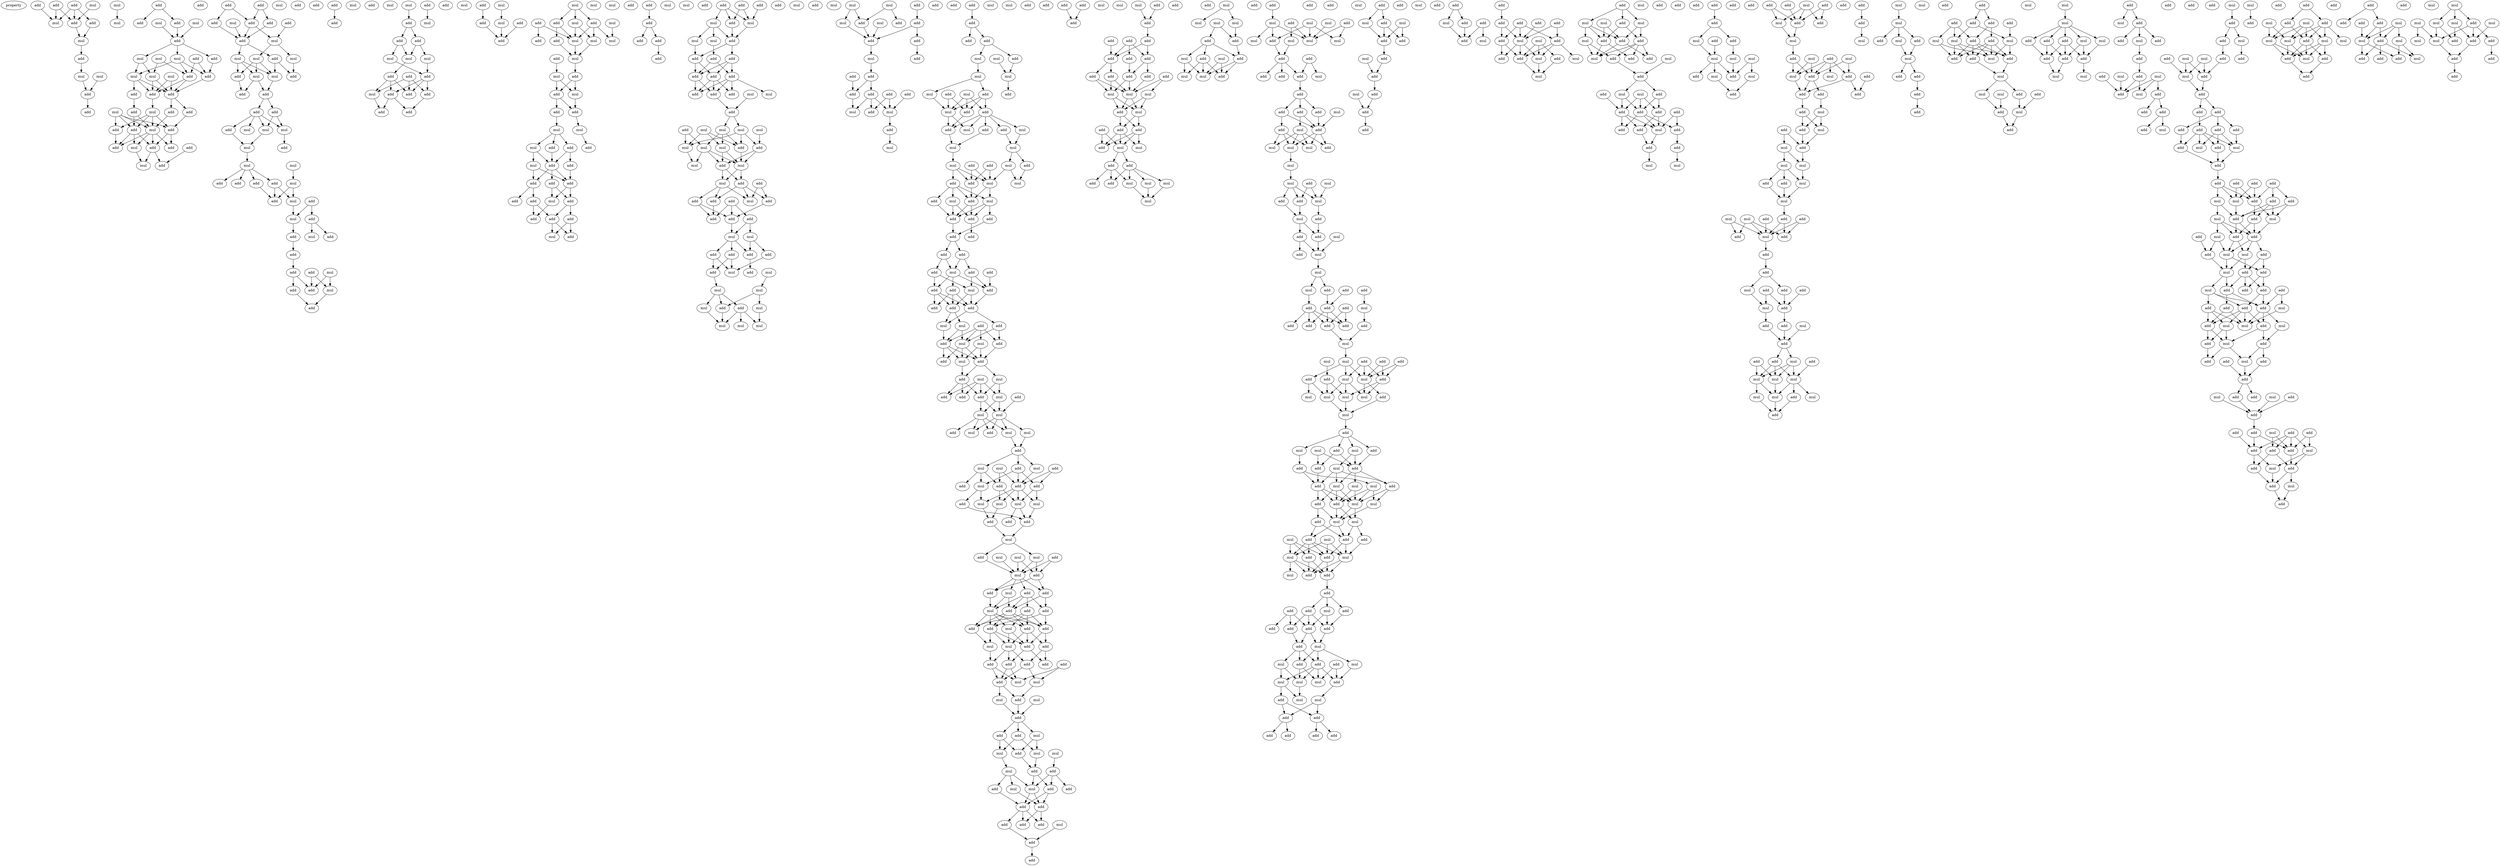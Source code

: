 digraph {
    node [fontcolor=black]
    property [mul=2,lf=1.5]
    0 [ label = add ];
    1 [ label = add ];
    2 [ label = mul ];
    3 [ label = add ];
    4 [ label = add ];
    5 [ label = add ];
    6 [ label = mul ];
    7 [ label = mul ];
    8 [ label = add ];
    9 [ label = mul ];
    10 [ label = mul ];
    11 [ label = add ];
    12 [ label = mul ];
    13 [ label = mul ];
    14 [ label = add ];
    15 [ label = add ];
    16 [ label = mul ];
    17 [ label = add ];
    18 [ label = add ];
    19 [ label = mul ];
    20 [ label = add ];
    21 [ label = add ];
    22 [ label = mul ];
    23 [ label = add ];
    24 [ label = add ];
    25 [ label = mul ];
    26 [ label = mul ];
    27 [ label = add ];
    28 [ label = mul ];
    29 [ label = mul ];
    30 [ label = mul ];
    31 [ label = add ];
    32 [ label = add ];
    33 [ label = add ];
    34 [ label = add ];
    35 [ label = add ];
    36 [ label = add ];
    37 [ label = mul ];
    38 [ label = mul ];
    39 [ label = add ];
    40 [ label = add ];
    41 [ label = add ];
    42 [ label = mul ];
    43 [ label = add ];
    44 [ label = add ];
    45 [ label = add ];
    46 [ label = add ];
    47 [ label = mul ];
    48 [ label = add ];
    49 [ label = mul ];
    50 [ label = add ];
    51 [ label = add ];
    52 [ label = add ];
    53 [ label = add ];
    54 [ label = add ];
    55 [ label = mul ];
    56 [ label = add ];
    57 [ label = add ];
    58 [ label = add ];
    59 [ label = mul ];
    60 [ label = mul ];
    61 [ label = mul ];
    62 [ label = mul ];
    63 [ label = add ];
    64 [ label = mul ];
    65 [ label = mul ];
    66 [ label = add ];
    67 [ label = add ];
    68 [ label = add ];
    69 [ label = add ];
    70 [ label = add ];
    71 [ label = add ];
    72 [ label = add ];
    73 [ label = mul ];
    74 [ label = mul ];
    75 [ label = mul ];
    76 [ label = mul ];
    77 [ label = add ];
    78 [ label = mul ];
    79 [ label = mul ];
    80 [ label = add ];
    81 [ label = add ];
    82 [ label = add ];
    83 [ label = mul ];
    84 [ label = add ];
    85 [ label = add ];
    86 [ label = add ];
    87 [ label = mul ];
    88 [ label = add ];
    89 [ label = mul ];
    90 [ label = mul ];
    91 [ label = mul ];
    92 [ label = add ];
    93 [ label = add ];
    94 [ label = add ];
    95 [ label = add ];
    96 [ label = mul ];
    97 [ label = add ];
    98 [ label = add ];
    99 [ label = add ];
    100 [ label = add ];
    101 [ label = add ];
    102 [ label = mul ];
    103 [ label = add ];
    104 [ label = add ];
    105 [ label = add ];
    106 [ label = mul ];
    107 [ label = add ];
    108 [ label = mul ];
    109 [ label = mul ];
    110 [ label = add ];
    111 [ label = add ];
    112 [ label = add ];
    113 [ label = mul ];
    114 [ label = mul ];
    115 [ label = mul ];
    116 [ label = add ];
    117 [ label = add ];
    118 [ label = add ];
    119 [ label = add ];
    120 [ label = add ];
    121 [ label = mul ];
    122 [ label = add ];
    123 [ label = add ];
    124 [ label = add ];
    125 [ label = add ];
    126 [ label = mul ];
    127 [ label = add ];
    128 [ label = mul ];
    129 [ label = add ];
    130 [ label = mul ];
    131 [ label = add ];
    132 [ label = mul ];
    133 [ label = add ];
    134 [ label = add ];
    135 [ label = mul ];
    136 [ label = mul ];
    137 [ label = add ];
    138 [ label = add ];
    139 [ label = mul ];
    140 [ label = add ];
    141 [ label = mul ];
    142 [ label = add ];
    143 [ label = mul ];
    144 [ label = add ];
    145 [ label = mul ];
    146 [ label = add ];
    147 [ label = mul ];
    148 [ label = mul ];
    149 [ label = add ];
    150 [ label = add ];
    151 [ label = mul ];
    152 [ label = add ];
    153 [ label = add ];
    154 [ label = mul ];
    155 [ label = mul ];
    156 [ label = add ];
    157 [ label = add ];
    158 [ label = mul ];
    159 [ label = add ];
    160 [ label = mul ];
    161 [ label = add ];
    162 [ label = mul ];
    163 [ label = add ];
    164 [ label = mul ];
    165 [ label = add ];
    166 [ label = add ];
    167 [ label = add ];
    168 [ label = add ];
    169 [ label = add ];
    170 [ label = mul ];
    171 [ label = add ];
    172 [ label = add ];
    173 [ label = add ];
    174 [ label = add ];
    175 [ label = add ];
    176 [ label = mul ];
    177 [ label = add ];
    178 [ label = add ];
    179 [ label = add ];
    180 [ label = add ];
    181 [ label = add ];
    182 [ label = mul ];
    183 [ label = mul ];
    184 [ label = add ];
    185 [ label = add ];
    186 [ label = add ];
    187 [ label = add ];
    188 [ label = add ];
    189 [ label = add ];
    190 [ label = add ];
    191 [ label = mul ];
    192 [ label = mul ];
    193 [ label = mul ];
    194 [ label = mul ];
    195 [ label = add ];
    196 [ label = mul ];
    197 [ label = add ];
    198 [ label = add ];
    199 [ label = add ];
    200 [ label = add ];
    201 [ label = add ];
    202 [ label = add ];
    203 [ label = add ];
    204 [ label = mul ];
    205 [ label = add ];
    206 [ label = mul ];
    207 [ label = add ];
    208 [ label = add ];
    209 [ label = mul ];
    210 [ label = add ];
    211 [ label = mul ];
    212 [ label = mul ];
    213 [ label = mul ];
    214 [ label = mul ];
    215 [ label = mul ];
    216 [ label = add ];
    217 [ label = add ];
    218 [ label = mul ];
    219 [ label = add ];
    220 [ label = mul ];
    221 [ label = mul ];
    222 [ label = add ];
    223 [ label = mul ];
    224 [ label = add ];
    225 [ label = mul ];
    226 [ label = add ];
    227 [ label = add ];
    228 [ label = add ];
    229 [ label = add ];
    230 [ label = add ];
    231 [ label = add ];
    232 [ label = add ];
    233 [ label = mul ];
    234 [ label = mul ];
    235 [ label = add ];
    236 [ label = add ];
    237 [ label = add ];
    238 [ label = add ];
    239 [ label = mul ];
    240 [ label = mul ];
    241 [ label = add ];
    242 [ label = add ];
    243 [ label = mul ];
    244 [ label = mul ];
    245 [ label = add ];
    246 [ label = mul ];
    247 [ label = add ];
    248 [ label = add ];
    249 [ label = mul ];
    250 [ label = mul ];
    251 [ label = mul ];
    252 [ label = mul ];
    253 [ label = mul ];
    254 [ label = add ];
    255 [ label = mul ];
    256 [ label = mul ];
    257 [ label = mul ];
    258 [ label = add ];
    259 [ label = add ];
    260 [ label = add ];
    261 [ label = mul ];
    262 [ label = add ];
    263 [ label = add ];
    264 [ label = add ];
    265 [ label = add ];
    266 [ label = mul ];
    267 [ label = add ];
    268 [ label = add ];
    269 [ label = add ];
    270 [ label = add ];
    271 [ label = add ];
    272 [ label = add ];
    273 [ label = add ];
    274 [ label = mul ];
    275 [ label = mul ];
    276 [ label = add ];
    277 [ label = add ];
    278 [ label = add ];
    279 [ label = mul ];
    280 [ label = mul ];
    281 [ label = mul ];
    282 [ label = add ];
    283 [ label = add ];
    284 [ label = add ];
    285 [ label = mul ];
    286 [ label = mul ];
    287 [ label = add ];
    288 [ label = mul ];
    289 [ label = mul ];
    290 [ label = mul ];
    291 [ label = mul ];
    292 [ label = add ];
    293 [ label = add ];
    294 [ label = add ];
    295 [ label = add ];
    296 [ label = add ];
    297 [ label = mul ];
    298 [ label = add ];
    299 [ label = mul ];
    300 [ label = mul ];
    301 [ label = add ];
    302 [ label = add ];
    303 [ label = mul ];
    304 [ label = mul ];
    305 [ label = add ];
    306 [ label = add ];
    307 [ label = mul ];
    308 [ label = mul ];
    309 [ label = add ];
    310 [ label = mul ];
    311 [ label = add ];
    312 [ label = add ];
    313 [ label = mul ];
    314 [ label = mul ];
    315 [ label = add ];
    316 [ label = add ];
    317 [ label = mul ];
    318 [ label = add ];
    319 [ label = add ];
    320 [ label = add ];
    321 [ label = add ];
    322 [ label = add ];
    323 [ label = add ];
    324 [ label = add ];
    325 [ label = add ];
    326 [ label = add ];
    327 [ label = mul ];
    328 [ label = add ];
    329 [ label = mul ];
    330 [ label = add ];
    331 [ label = add ];
    332 [ label = add ];
    333 [ label = add ];
    334 [ label = add ];
    335 [ label = add ];
    336 [ label = mul ];
    337 [ label = mul ];
    338 [ label = add ];
    339 [ label = add ];
    340 [ label = mul ];
    341 [ label = add ];
    342 [ label = mul ];
    343 [ label = add ];
    344 [ label = add ];
    345 [ label = add ];
    346 [ label = mul ];
    347 [ label = add ];
    348 [ label = mul ];
    349 [ label = add ];
    350 [ label = mul ];
    351 [ label = add ];
    352 [ label = add ];
    353 [ label = add ];
    354 [ label = mul ];
    355 [ label = add ];
    356 [ label = mul ];
    357 [ label = mul ];
    358 [ label = add ];
    359 [ label = mul ];
    360 [ label = add ];
    361 [ label = mul ];
    362 [ label = mul ];
    363 [ label = add ];
    364 [ label = add ];
    365 [ label = mul ];
    366 [ label = mul ];
    367 [ label = mul ];
    368 [ label = add ];
    369 [ label = add ];
    370 [ label = mul ];
    371 [ label = add ];
    372 [ label = add ];
    373 [ label = add ];
    374 [ label = mul ];
    375 [ label = mul ];
    376 [ label = add ];
    377 [ label = mul ];
    378 [ label = mul ];
    379 [ label = add ];
    380 [ label = add ];
    381 [ label = add ];
    382 [ label = mul ];
    383 [ label = mul ];
    384 [ label = mul ];
    385 [ label = add ];
    386 [ label = mul ];
    387 [ label = add ];
    388 [ label = mul ];
    389 [ label = add ];
    390 [ label = add ];
    391 [ label = mul ];
    392 [ label = add ];
    393 [ label = add ];
    394 [ label = add ];
    395 [ label = add ];
    396 [ label = add ];
    397 [ label = mul ];
    398 [ label = add ];
    399 [ label = add ];
    400 [ label = add ];
    401 [ label = add ];
    402 [ label = mul ];
    403 [ label = add ];
    404 [ label = mul ];
    405 [ label = add ];
    406 [ label = mul ];
    407 [ label = add ];
    408 [ label = add ];
    409 [ label = add ];
    410 [ label = add ];
    411 [ label = add ];
    412 [ label = mul ];
    413 [ label = mul ];
    414 [ label = add ];
    415 [ label = mul ];
    416 [ label = mul ];
    417 [ label = add ];
    418 [ label = add ];
    419 [ label = add ];
    420 [ label = add ];
    421 [ label = mul ];
    422 [ label = mul ];
    423 [ label = add ];
    424 [ label = mul ];
    425 [ label = mul ];
    426 [ label = mul ];
    427 [ label = add ];
    428 [ label = add ];
    429 [ label = mul ];
    430 [ label = add ];
    431 [ label = add ];
    432 [ label = mul ];
    433 [ label = add ];
    434 [ label = add ];
    435 [ label = add ];
    436 [ label = add ];
    437 [ label = mul ];
    438 [ label = add ];
    439 [ label = add ];
    440 [ label = add ];
    441 [ label = add ];
    442 [ label = add ];
    443 [ label = mul ];
    444 [ label = add ];
    445 [ label = add ];
    446 [ label = mul ];
    447 [ label = add ];
    448 [ label = mul ];
    449 [ label = add ];
    450 [ label = add ];
    451 [ label = add ];
    452 [ label = add ];
    453 [ label = add ];
    454 [ label = add ];
    455 [ label = add ];
    456 [ label = add ];
    457 [ label = add ];
    458 [ label = add ];
    459 [ label = add ];
    460 [ label = add ];
    461 [ label = add ];
    462 [ label = add ];
    463 [ label = mul ];
    464 [ label = mul ];
    465 [ label = mul ];
    466 [ label = add ];
    467 [ label = add ];
    468 [ label = mul ];
    469 [ label = add ];
    470 [ label = add ];
    471 [ label = add ];
    472 [ label = mul ];
    473 [ label = add ];
    474 [ label = mul ];
    475 [ label = add ];
    476 [ label = add ];
    477 [ label = add ];
    478 [ label = mul ];
    479 [ label = add ];
    480 [ label = mul ];
    481 [ label = mul ];
    482 [ label = mul ];
    483 [ label = mul ];
    484 [ label = mul ];
    485 [ label = mul ];
    486 [ label = mul ];
    487 [ label = add ];
    488 [ label = add ];
    489 [ label = mul ];
    490 [ label = mul ];
    491 [ label = add ];
    492 [ label = add ];
    493 [ label = add ];
    494 [ label = mul ];
    495 [ label = mul ];
    496 [ label = add ];
    497 [ label = add ];
    498 [ label = add ];
    499 [ label = add ];
    500 [ label = mul ];
    501 [ label = mul ];
    502 [ label = mul ];
    503 [ label = mul ];
    504 [ label = mul ];
    505 [ label = mul ];
    506 [ label = mul ];
    507 [ label = add ];
    508 [ label = add ];
    509 [ label = add ];
    510 [ label = add ];
    511 [ label = add ];
    512 [ label = add ];
    513 [ label = add ];
    514 [ label = mul ];
    515 [ label = add ];
    516 [ label = add ];
    517 [ label = add ];
    518 [ label = mul ];
    519 [ label = add ];
    520 [ label = add ];
    521 [ label = mul ];
    522 [ label = add ];
    523 [ label = mul ];
    524 [ label = mul ];
    525 [ label = mul ];
    526 [ label = add ];
    527 [ label = mul ];
    528 [ label = mul ];
    529 [ label = add ];
    530 [ label = mul ];
    531 [ label = add ];
    532 [ label = mul ];
    533 [ label = add ];
    534 [ label = mul ];
    535 [ label = add ];
    536 [ label = add ];
    537 [ label = mul ];
    538 [ label = add ];
    539 [ label = add ];
    540 [ label = add ];
    541 [ label = mul ];
    542 [ label = mul ];
    543 [ label = add ];
    544 [ label = add ];
    545 [ label = add ];
    546 [ label = mul ];
    547 [ label = add ];
    548 [ label = mul ];
    549 [ label = add ];
    550 [ label = add ];
    551 [ label = add ];
    552 [ label = add ];
    553 [ label = add ];
    554 [ label = add ];
    555 [ label = add ];
    556 [ label = mul ];
    557 [ label = mul ];
    558 [ label = add ];
    559 [ label = add ];
    560 [ label = mul ];
    561 [ label = add ];
    562 [ label = add ];
    563 [ label = add ];
    564 [ label = add ];
    565 [ label = mul ];
    566 [ label = mul ];
    567 [ label = mul ];
    568 [ label = mul ];
    569 [ label = add ];
    570 [ label = mul ];
    571 [ label = mul ];
    572 [ label = mul ];
    573 [ label = add ];
    574 [ label = mul ];
    575 [ label = add ];
    576 [ label = mul ];
    577 [ label = mul ];
    578 [ label = add ];
    579 [ label = add ];
    580 [ label = add ];
    581 [ label = add ];
    582 [ label = mul ];
    583 [ label = add ];
    584 [ label = mul ];
    585 [ label = add ];
    586 [ label = mul ];
    587 [ label = mul ];
    588 [ label = add ];
    589 [ label = mul ];
    590 [ label = mul ];
    591 [ label = add ];
    592 [ label = mul ];
    593 [ label = mul ];
    594 [ label = add ];
    595 [ label = add ];
    596 [ label = add ];
    597 [ label = mul ];
    598 [ label = add ];
    599 [ label = mul ];
    600 [ label = mul ];
    601 [ label = add ];
    602 [ label = mul ];
    603 [ label = add ];
    604 [ label = add ];
    605 [ label = add ];
    606 [ label = mul ];
    607 [ label = add ];
    608 [ label = mul ];
    609 [ label = mul ];
    610 [ label = add ];
    611 [ label = add ];
    612 [ label = add ];
    613 [ label = add ];
    614 [ label = add ];
    615 [ label = add ];
    616 [ label = add ];
    617 [ label = mul ];
    618 [ label = add ];
    619 [ label = add ];
    620 [ label = mul ];
    621 [ label = mul ];
    622 [ label = add ];
    623 [ label = add ];
    624 [ label = mul ];
    625 [ label = mul ];
    626 [ label = mul ];
    627 [ label = add ];
    628 [ label = mul ];
    629 [ label = mul ];
    630 [ label = add ];
    631 [ label = add ];
    632 [ label = add ];
    633 [ label = add ];
    634 [ label = add ];
    635 [ label = add ];
    636 [ label = add ];
    637 [ label = add ];
    638 [ label = mul ];
    639 [ label = add ];
    640 [ label = mul ];
    641 [ label = add ];
    642 [ label = add ];
    643 [ label = mul ];
    644 [ label = add ];
    645 [ label = mul ];
    646 [ label = add ];
    647 [ label = add ];
    648 [ label = mul ];
    649 [ label = add ];
    650 [ label = add ];
    651 [ label = add ];
    652 [ label = add ];
    653 [ label = add ];
    654 [ label = mul ];
    655 [ label = add ];
    656 [ label = add ];
    657 [ label = mul ];
    658 [ label = add ];
    659 [ label = add ];
    660 [ label = add ];
    661 [ label = add ];
    662 [ label = add ];
    663 [ label = add ];
    664 [ label = add ];
    665 [ label = add ];
    666 [ label = mul ];
    667 [ label = mul ];
    668 [ label = mul ];
    669 [ label = add ];
    670 [ label = mul ];
    671 [ label = add ];
    672 [ label = add ];
    673 [ label = mul ];
    674 [ label = add ];
    675 [ label = mul ];
    676 [ label = mul ];
    677 [ label = mul ];
    678 [ label = add ];
    679 [ label = mul ];
    680 [ label = add ];
    681 [ label = mul ];
    682 [ label = add ];
    683 [ label = add ];
    684 [ label = add ];
    685 [ label = mul ];
    686 [ label = mul ];
    687 [ label = add ];
    688 [ label = add ];
    689 [ label = add ];
    690 [ label = mul ];
    691 [ label = add ];
    692 [ label = add ];
    693 [ label = add ];
    694 [ label = mul ];
    695 [ label = add ];
    696 [ label = add ];
    697 [ label = add ];
    698 [ label = add ];
    699 [ label = add ];
    700 [ label = add ];
    701 [ label = mul ];
    702 [ label = add ];
    703 [ label = add ];
    704 [ label = add ];
    705 [ label = add ];
    706 [ label = mul ];
    707 [ label = mul ];
    708 [ label = add ];
    709 [ label = add ];
    710 [ label = add ];
    711 [ label = add ];
    712 [ label = add ];
    713 [ label = mul ];
    714 [ label = add ];
    715 [ label = mul ];
    716 [ label = mul ];
    717 [ label = mul ];
    718 [ label = add ];
    719 [ label = mul ];
    720 [ label = add ];
    721 [ label = mul ];
    722 [ label = add ];
    723 [ label = add ];
    724 [ label = add ];
    725 [ label = add ];
    726 [ label = mul ];
    727 [ label = add ];
    728 [ label = add ];
    729 [ label = add ];
    730 [ label = mul ];
    731 [ label = mul ];
    732 [ label = add ];
    733 [ label = mul ];
    734 [ label = mul ];
    735 [ label = add ];
    736 [ label = mul ];
    737 [ label = add ];
    738 [ label = add ];
    739 [ label = add ];
    740 [ label = mul ];
    741 [ label = add ];
    742 [ label = add ];
    743 [ label = add ];
    744 [ label = mul ];
    745 [ label = add ];
    746 [ label = mul ];
    747 [ label = add ];
    748 [ label = add ];
    749 [ label = add ];
    750 [ label = mul ];
    751 [ label = mul ];
    752 [ label = mul ];
    753 [ label = add ];
    754 [ label = add ];
    755 [ label = mul ];
    756 [ label = mul ];
    757 [ label = mul ];
    758 [ label = add ];
    759 [ label = add ];
    760 [ label = add ];
    761 [ label = mul ];
    762 [ label = add ];
    763 [ label = mul ];
    764 [ label = add ];
    765 [ label = add ];
    766 [ label = add ];
    767 [ label = add ];
    768 [ label = add ];
    769 [ label = mul ];
    770 [ label = add ];
    771 [ label = mul ];
    772 [ label = add ];
    773 [ label = add ];
    774 [ label = add ];
    775 [ label = mul ];
    776 [ label = add ];
    777 [ label = add ];
    778 [ label = mul ];
    779 [ label = add ];
    780 [ label = add ];
    781 [ label = mul ];
    782 [ label = mul ];
    783 [ label = mul ];
    784 [ label = add ];
    785 [ label = mul ];
    786 [ label = mul ];
    787 [ label = mul ];
    788 [ label = add ];
    789 [ label = add ];
    790 [ label = add ];
    791 [ label = mul ];
    792 [ label = mul ];
    793 [ label = mul ];
    794 [ label = add ];
    795 [ label = add ];
    796 [ label = mul ];
    797 [ label = mul ];
    798 [ label = add ];
    799 [ label = mul ];
    800 [ label = add ];
    801 [ label = add ];
    802 [ label = add ];
    803 [ label = add ];
    804 [ label = add ];
    805 [ label = add ];
    806 [ label = add ];
    807 [ label = add ];
    808 [ label = add ];
    809 [ label = mul ];
    810 [ label = add ];
    811 [ label = mul ];
    812 [ label = mul ];
    813 [ label = add ];
    814 [ label = add ];
    815 [ label = mul ];
    816 [ label = add ];
    817 [ label = add ];
    818 [ label = add ];
    819 [ label = mul ];
    820 [ label = mul ];
    821 [ label = mul ];
    822 [ label = add ];
    823 [ label = mul ];
    824 [ label = add ];
    825 [ label = mul ];
    826 [ label = add ];
    827 [ label = mul ];
    828 [ label = add ];
    829 [ label = mul ];
    830 [ label = add ];
    831 [ label = add ];
    832 [ label = mul ];
    833 [ label = mul ];
    834 [ label = add ];
    835 [ label = add ];
    836 [ label = add ];
    837 [ label = add ];
    838 [ label = mul ];
    839 [ label = mul ];
    840 [ label = add ];
    841 [ label = mul ];
    842 [ label = add ];
    843 [ label = add ];
    844 [ label = add ];
    845 [ label = mul ];
    846 [ label = add ];
    847 [ label = add ];
    848 [ label = add ];
    849 [ label = add ];
    850 [ label = add ];
    851 [ label = mul ];
    852 [ label = mul ];
    853 [ label = add ];
    854 [ label = mul ];
    855 [ label = add ];
    856 [ label = add ];
    857 [ label = add ];
    858 [ label = add ];
    859 [ label = mul ];
    860 [ label = add ];
    861 [ label = mul ];
    862 [ label = add ];
    863 [ label = add ];
    864 [ label = mul ];
    865 [ label = mul ];
    866 [ label = mul ];
    867 [ label = add ];
    868 [ label = add ];
    869 [ label = add ];
    870 [ label = mul ];
    871 [ label = add ];
    872 [ label = add ];
    873 [ label = add ];
    874 [ label = add ];
    875 [ label = add ];
    876 [ label = add ];
    877 [ label = add ];
    878 [ label = add ];
    879 [ label = mul ];
    880 [ label = mul ];
    881 [ label = add ];
    882 [ label = add ];
    883 [ label = add ];
    884 [ label = add ];
    885 [ label = add ];
    886 [ label = add ];
    887 [ label = add ];
    888 [ label = add ];
    889 [ label = mul ];
    890 [ label = mul ];
    891 [ label = add ];
    892 [ label = add ];
    893 [ label = add ];
    894 [ label = mul ];
    895 [ label = add ];
    896 [ label = mul ];
    897 [ label = mul ];
    898 [ label = add ];
    899 [ label = add ];
    900 [ label = add ];
    901 [ label = mul ];
    902 [ label = add ];
    903 [ label = mul ];
    904 [ label = add ];
    905 [ label = add ];
    906 [ label = add ];
    907 [ label = mul ];
    908 [ label = add ];
    909 [ label = mul ];
    910 [ label = add ];
    911 [ label = add ];
    912 [ label = add ];
    913 [ label = add ];
    914 [ label = mul ];
    915 [ label = add ];
    916 [ label = add ];
    917 [ label = add ];
    918 [ label = mul ];
    919 [ label = mul ];
    920 [ label = add ];
    921 [ label = mul ];
    922 [ label = add ];
    923 [ label = mul ];
    924 [ label = add ];
    925 [ label = add ];
    926 [ label = mul ];
    927 [ label = add ];
    928 [ label = add ];
    929 [ label = add ];
    930 [ label = add ];
    931 [ label = mul ];
    932 [ label = add ];
    933 [ label = add ];
    934 [ label = mul ];
    935 [ label = add ];
    936 [ label = add ];
    937 [ label = add ];
    938 [ label = add ];
    939 [ label = add ];
    940 [ label = add ];
    941 [ label = mul ];
    942 [ label = add ];
    943 [ label = add ];
    944 [ label = mul ];
    945 [ label = add ];
    946 [ label = mul ];
    947 [ label = add ];
    948 [ label = add ];
    949 [ label = add ];
    950 [ label = mul ];
    951 [ label = add ];
    952 [ label = mul ];
    953 [ label = add ];
    954 [ label = add ];
    955 [ label = add ];
    956 [ label = mul ];
    957 [ label = add ];
    958 [ label = mul ];
    959 [ label = add ];
    960 [ label = mul ];
    961 [ label = mul ];
    962 [ label = mul ];
    963 [ label = add ];
    964 [ label = mul ];
    965 [ label = add ];
    966 [ label = add ];
    967 [ label = mul ];
    968 [ label = add ];
    969 [ label = add ];
    970 [ label = add ];
    971 [ label = add ];
    972 [ label = add ];
    973 [ label = add ];
    974 [ label = mul ];
    975 [ label = mul ];
    976 [ label = add ];
    977 [ label = mul ];
    978 [ label = add ];
    979 [ label = add ];
    980 [ label = mul ];
    981 [ label = add ];
    982 [ label = add ];
    983 [ label = mul ];
    984 [ label = mul ];
    985 [ label = mul ];
    986 [ label = mul ];
    987 [ label = mul ];
    988 [ label = mul ];
    989 [ label = add ];
    990 [ label = add ];
    991 [ label = add ];
    992 [ label = mul ];
    993 [ label = mul ];
    994 [ label = add ];
    995 [ label = add ];
    996 [ label = add ];
    997 [ label = add ];
    0 -> 6 [ name = 0 ];
    1 -> 5 [ name = 1 ];
    1 -> 6 [ name = 2 ];
    2 -> 5 [ name = 3 ];
    3 -> 4 [ name = 4 ];
    3 -> 5 [ name = 5 ];
    3 -> 6 [ name = 6 ];
    4 -> 7 [ name = 7 ];
    5 -> 7 [ name = 8 ];
    7 -> 8 [ name = 9 ];
    8 -> 9 [ name = 10 ];
    9 -> 11 [ name = 11 ];
    10 -> 11 [ name = 12 ];
    11 -> 14 [ name = 13 ];
    12 -> 13 [ name = 14 ];
    15 -> 17 [ name = 15 ];
    15 -> 18 [ name = 16 ];
    16 -> 21 [ name = 17 ];
    18 -> 21 [ name = 18 ];
    19 -> 21 [ name = 19 ];
    21 -> 22 [ name = 20 ];
    21 -> 23 [ name = 21 ];
    21 -> 26 [ name = 22 ];
    22 -> 28 [ name = 23 ];
    22 -> 30 [ name = 24 ];
    23 -> 31 [ name = 25 ];
    24 -> 27 [ name = 26 ];
    24 -> 31 [ name = 27 ];
    25 -> 27 [ name = 28 ];
    25 -> 28 [ name = 29 ];
    26 -> 27 [ name = 30 ];
    26 -> 30 [ name = 31 ];
    26 -> 31 [ name = 32 ];
    27 -> 32 [ name = 33 ];
    27 -> 34 [ name = 34 ];
    28 -> 32 [ name = 35 ];
    28 -> 34 [ name = 36 ];
    29 -> 32 [ name = 37 ];
    29 -> 34 [ name = 38 ];
    30 -> 32 [ name = 39 ];
    30 -> 33 [ name = 40 ];
    30 -> 34 [ name = 41 ];
    31 -> 34 [ name = 42 ];
    32 -> 37 [ name = 43 ];
    33 -> 39 [ name = 44 ];
    34 -> 35 [ name = 45 ];
    34 -> 36 [ name = 46 ];
    35 -> 41 [ name = 47 ];
    36 -> 42 [ name = 48 ];
    37 -> 40 [ name = 49 ];
    37 -> 41 [ name = 50 ];
    37 -> 42 [ name = 51 ];
    37 -> 43 [ name = 52 ];
    38 -> 40 [ name = 53 ];
    38 -> 41 [ name = 54 ];
    38 -> 42 [ name = 55 ];
    38 -> 43 [ name = 56 ];
    39 -> 42 [ name = 57 ];
    39 -> 43 [ name = 58 ];
    40 -> 48 [ name = 59 ];
    41 -> 45 [ name = 60 ];
    41 -> 46 [ name = 61 ];
    42 -> 45 [ name = 62 ];
    42 -> 46 [ name = 63 ];
    42 -> 47 [ name = 64 ];
    42 -> 48 [ name = 65 ];
    43 -> 45 [ name = 66 ];
    43 -> 47 [ name = 67 ];
    43 -> 48 [ name = 68 ];
    44 -> 50 [ name = 69 ];
    45 -> 49 [ name = 70 ];
    45 -> 50 [ name = 71 ];
    47 -> 49 [ name = 72 ];
    51 -> 54 [ name = 73 ];
    51 -> 56 [ name = 74 ];
    52 -> 53 [ name = 75 ];
    52 -> 56 [ name = 76 ];
    53 -> 58 [ name = 77 ];
    54 -> 58 [ name = 78 ];
    55 -> 58 [ name = 79 ];
    56 -> 58 [ name = 80 ];
    56 -> 59 [ name = 81 ];
    57 -> 59 [ name = 82 ];
    58 -> 60 [ name = 83 ];
    58 -> 63 [ name = 84 ];
    59 -> 61 [ name = 85 ];
    59 -> 62 [ name = 86 ];
    60 -> 64 [ name = 87 ];
    60 -> 65 [ name = 88 ];
    60 -> 66 [ name = 89 ];
    61 -> 67 [ name = 90 ];
    62 -> 64 [ name = 91 ];
    62 -> 65 [ name = 92 ];
    62 -> 66 [ name = 93 ];
    63 -> 64 [ name = 94 ];
    63 -> 67 [ name = 95 ];
    64 -> 68 [ name = 96 ];
    65 -> 68 [ name = 97 ];
    65 -> 69 [ name = 98 ];
    66 -> 69 [ name = 99 ];
    68 -> 70 [ name = 100 ];
    68 -> 71 [ name = 101 ];
    70 -> 72 [ name = 102 ];
    70 -> 73 [ name = 103 ];
    70 -> 74 [ name = 104 ];
    70 -> 75 [ name = 105 ];
    71 -> 73 [ name = 106 ];
    71 -> 75 [ name = 107 ];
    72 -> 76 [ name = 108 ];
    73 -> 77 [ name = 109 ];
    75 -> 76 [ name = 110 ];
    76 -> 79 [ name = 111 ];
    78 -> 83 [ name = 112 ];
    79 -> 80 [ name = 113 ];
    79 -> 81 [ name = 114 ];
    79 -> 82 [ name = 115 ];
    79 -> 84 [ name = 116 ];
    80 -> 85 [ name = 117 ];
    81 -> 85 [ name = 118 ];
    81 -> 87 [ name = 119 ];
    83 -> 85 [ name = 120 ];
    83 -> 87 [ name = 121 ];
    86 -> 88 [ name = 122 ];
    86 -> 89 [ name = 123 ];
    87 -> 89 [ name = 124 ];
    88 -> 91 [ name = 125 ];
    88 -> 93 [ name = 126 ];
    89 -> 92 [ name = 127 ];
    92 -> 94 [ name = 128 ];
    94 -> 95 [ name = 129 ];
    95 -> 98 [ name = 130 ];
    95 -> 99 [ name = 131 ];
    96 -> 98 [ name = 132 ];
    96 -> 102 [ name = 133 ];
    97 -> 98 [ name = 134 ];
    97 -> 102 [ name = 135 ];
    99 -> 103 [ name = 136 ];
    102 -> 103 [ name = 137 ];
    104 -> 105 [ name = 138 ];
    109 -> 110 [ name = 139 ];
    110 -> 111 [ name = 140 ];
    110 -> 112 [ name = 141 ];
    111 -> 113 [ name = 142 ];
    111 -> 115 [ name = 143 ];
    112 -> 113 [ name = 144 ];
    112 -> 114 [ name = 145 ];
    113 -> 117 [ name = 146 ];
    114 -> 118 [ name = 147 ];
    115 -> 118 [ name = 148 ];
    116 -> 119 [ name = 149 ];
    116 -> 120 [ name = 150 ];
    116 -> 121 [ name = 151 ];
    117 -> 119 [ name = 152 ];
    117 -> 121 [ name = 153 ];
    117 -> 122 [ name = 154 ];
    118 -> 119 [ name = 155 ];
    118 -> 120 [ name = 156 ];
    118 -> 122 [ name = 157 ];
    120 -> 123 [ name = 158 ];
    121 -> 124 [ name = 159 ];
    122 -> 123 [ name = 160 ];
    122 -> 124 [ name = 161 ];
    125 -> 126 [ name = 162 ];
    129 -> 131 [ name = 163 ];
    130 -> 132 [ name = 164 ];
    131 -> 134 [ name = 165 ];
    132 -> 134 [ name = 166 ];
    133 -> 134 [ name = 167 ];
    135 -> 137 [ name = 168 ];
    135 -> 138 [ name = 169 ];
    135 -> 139 [ name = 170 ];
    136 -> 145 [ name = 171 ];
    137 -> 141 [ name = 172 ];
    137 -> 143 [ name = 173 ];
    137 -> 145 [ name = 174 ];
    138 -> 142 [ name = 175 ];
    138 -> 143 [ name = 176 ];
    139 -> 141 [ name = 177 ];
    139 -> 143 [ name = 178 ];
    140 -> 143 [ name = 179 ];
    140 -> 144 [ name = 180 ];
    141 -> 147 [ name = 181 ];
    142 -> 147 [ name = 182 ];
    143 -> 147 [ name = 183 ];
    146 -> 148 [ name = 184 ];
    147 -> 149 [ name = 185 ];
    148 -> 150 [ name = 186 ];
    148 -> 151 [ name = 187 ];
    149 -> 150 [ name = 188 ];
    149 -> 151 [ name = 189 ];
    150 -> 152 [ name = 190 ];
    150 -> 153 [ name = 191 ];
    151 -> 153 [ name = 192 ];
    152 -> 155 [ name = 193 ];
    153 -> 154 [ name = 194 ];
    154 -> 159 [ name = 195 ];
    155 -> 156 [ name = 196 ];
    155 -> 157 [ name = 197 ];
    155 -> 158 [ name = 198 ];
    156 -> 161 [ name = 199 ];
    156 -> 163 [ name = 200 ];
    157 -> 163 [ name = 201 ];
    158 -> 162 [ name = 202 ];
    158 -> 163 [ name = 203 ];
    161 -> 166 [ name = 204 ];
    162 -> 165 [ name = 205 ];
    162 -> 166 [ name = 206 ];
    163 -> 165 [ name = 207 ];
    163 -> 166 [ name = 208 ];
    163 -> 167 [ name = 209 ];
    165 -> 169 [ name = 210 ];
    165 -> 171 [ name = 211 ];
    166 -> 170 [ name = 212 ];
    166 -> 172 [ name = 213 ];
    167 -> 170 [ name = 214 ];
    167 -> 172 [ name = 215 ];
    170 -> 175 [ name = 216 ];
    171 -> 173 [ name = 217 ];
    171 -> 175 [ name = 218 ];
    172 -> 173 [ name = 219 ];
    172 -> 174 [ name = 220 ];
    173 -> 176 [ name = 221 ];
    173 -> 177 [ name = 222 ];
    174 -> 176 [ name = 223 ];
    174 -> 177 [ name = 224 ];
    178 -> 179 [ name = 225 ];
    179 -> 180 [ name = 226 ];
    179 -> 181 [ name = 227 ];
    181 -> 184 [ name = 228 ];
    186 -> 190 [ name = 229 ];
    186 -> 191 [ name = 230 ];
    188 -> 191 [ name = 231 ];
    189 -> 190 [ name = 232 ];
    189 -> 191 [ name = 233 ];
    189 -> 192 [ name = 234 ];
    190 -> 195 [ name = 235 ];
    191 -> 195 [ name = 236 ];
    192 -> 193 [ name = 237 ];
    192 -> 194 [ name = 238 ];
    192 -> 195 [ name = 239 ];
    193 -> 199 [ name = 240 ];
    194 -> 197 [ name = 241 ];
    195 -> 198 [ name = 242 ];
    195 -> 199 [ name = 243 ];
    197 -> 201 [ name = 244 ];
    197 -> 202 [ name = 245 ];
    198 -> 200 [ name = 246 ];
    198 -> 201 [ name = 247 ];
    198 -> 202 [ name = 248 ];
    199 -> 200 [ name = 249 ];
    199 -> 201 [ name = 250 ];
    200 -> 203 [ name = 251 ];
    200 -> 205 [ name = 252 ];
    200 -> 207 [ name = 253 ];
    201 -> 205 [ name = 254 ];
    201 -> 207 [ name = 255 ];
    202 -> 203 [ name = 256 ];
    202 -> 205 [ name = 257 ];
    202 -> 206 [ name = 258 ];
    202 -> 207 [ name = 259 ];
    204 -> 208 [ name = 260 ];
    205 -> 208 [ name = 261 ];
    208 -> 209 [ name = 262 ];
    208 -> 212 [ name = 263 ];
    209 -> 214 [ name = 264 ];
    209 -> 216 [ name = 265 ];
    209 -> 218 [ name = 266 ];
    210 -> 215 [ name = 267 ];
    210 -> 218 [ name = 268 ];
    211 -> 217 [ name = 269 ];
    212 -> 215 [ name = 270 ];
    212 -> 216 [ name = 271 ];
    212 -> 217 [ name = 272 ];
    213 -> 214 [ name = 273 ];
    213 -> 215 [ name = 274 ];
    213 -> 216 [ name = 275 ];
    214 -> 219 [ name = 276 ];
    214 -> 220 [ name = 277 ];
    215 -> 221 [ name = 278 ];
    216 -> 220 [ name = 279 ];
    217 -> 219 [ name = 280 ];
    217 -> 220 [ name = 281 ];
    218 -> 219 [ name = 282 ];
    218 -> 220 [ name = 283 ];
    218 -> 221 [ name = 284 ];
    219 -> 223 [ name = 285 ];
    219 -> 224 [ name = 286 ];
    220 -> 223 [ name = 287 ];
    220 -> 224 [ name = 288 ];
    222 -> 225 [ name = 289 ];
    222 -> 227 [ name = 290 ];
    223 -> 225 [ name = 291 ];
    223 -> 228 [ name = 292 ];
    223 -> 229 [ name = 293 ];
    224 -> 225 [ name = 294 ];
    224 -> 227 [ name = 295 ];
    224 -> 229 [ name = 296 ];
    226 -> 230 [ name = 297 ];
    226 -> 231 [ name = 298 ];
    226 -> 232 [ name = 299 ];
    227 -> 230 [ name = 300 ];
    228 -> 230 [ name = 301 ];
    228 -> 232 [ name = 302 ];
    229 -> 232 [ name = 303 ];
    230 -> 234 [ name = 304 ];
    231 -> 233 [ name = 305 ];
    231 -> 234 [ name = 306 ];
    233 -> 235 [ name = 307 ];
    233 -> 238 [ name = 308 ];
    234 -> 236 [ name = 309 ];
    234 -> 237 [ name = 310 ];
    234 -> 238 [ name = 311 ];
    235 -> 240 [ name = 312 ];
    236 -> 240 [ name = 313 ];
    236 -> 241 [ name = 314 ];
    237 -> 240 [ name = 315 ];
    237 -> 241 [ name = 316 ];
    238 -> 242 [ name = 317 ];
    239 -> 243 [ name = 318 ];
    241 -> 244 [ name = 319 ];
    243 -> 245 [ name = 320 ];
    243 -> 246 [ name = 321 ];
    244 -> 245 [ name = 322 ];
    244 -> 248 [ name = 323 ];
    244 -> 249 [ name = 324 ];
    245 -> 250 [ name = 325 ];
    246 -> 251 [ name = 326 ];
    248 -> 250 [ name = 327 ];
    248 -> 251 [ name = 328 ];
    248 -> 252 [ name = 329 ];
    249 -> 250 [ name = 330 ];
    254 -> 260 [ name = 331 ];
    255 -> 257 [ name = 332 ];
    255 -> 259 [ name = 333 ];
    256 -> 258 [ name = 334 ];
    256 -> 259 [ name = 335 ];
    257 -> 262 [ name = 336 ];
    259 -> 262 [ name = 337 ];
    260 -> 262 [ name = 338 ];
    260 -> 263 [ name = 339 ];
    261 -> 262 [ name = 340 ];
    262 -> 266 [ name = 341 ];
    263 -> 265 [ name = 342 ];
    266 -> 268 [ name = 343 ];
    267 -> 270 [ name = 344 ];
    268 -> 270 [ name = 345 ];
    268 -> 272 [ name = 346 ];
    269 -> 274 [ name = 347 ];
    269 -> 276 [ name = 348 ];
    270 -> 275 [ name = 349 ];
    271 -> 274 [ name = 350 ];
    272 -> 274 [ name = 351 ];
    272 -> 275 [ name = 352 ];
    272 -> 276 [ name = 353 ];
    274 -> 277 [ name = 354 ];
    277 -> 279 [ name = 355 ];
    278 -> 282 [ name = 356 ];
    282 -> 283 [ name = 357 ];
    282 -> 284 [ name = 358 ];
    284 -> 286 [ name = 359 ];
    284 -> 287 [ name = 360 ];
    285 -> 289 [ name = 361 ];
    286 -> 288 [ name = 362 ];
    287 -> 289 [ name = 363 ];
    288 -> 291 [ name = 364 ];
    288 -> 292 [ name = 365 ];
    289 -> 293 [ name = 366 ];
    290 -> 295 [ name = 367 ];
    290 -> 296 [ name = 368 ];
    290 -> 297 [ name = 369 ];
    291 -> 297 [ name = 370 ];
    292 -> 295 [ name = 371 ];
    292 -> 296 [ name = 372 ];
    292 -> 297 [ name = 373 ];
    294 -> 296 [ name = 374 ];
    294 -> 297 [ name = 375 ];
    295 -> 298 [ name = 376 ];
    295 -> 299 [ name = 377 ];
    295 -> 300 [ name = 378 ];
    295 -> 301 [ name = 379 ];
    295 -> 302 [ name = 380 ];
    296 -> 298 [ name = 381 ];
    297 -> 298 [ name = 382 ];
    297 -> 299 [ name = 383 ];
    298 -> 303 [ name = 384 ];
    300 -> 304 [ name = 385 ];
    301 -> 303 [ name = 386 ];
    302 -> 304 [ name = 387 ];
    303 -> 308 [ name = 388 ];
    304 -> 305 [ name = 389 ];
    304 -> 307 [ name = 390 ];
    305 -> 313 [ name = 391 ];
    306 -> 310 [ name = 392 ];
    306 -> 312 [ name = 393 ];
    307 -> 310 [ name = 394 ];
    307 -> 313 [ name = 395 ];
    308 -> 310 [ name = 396 ];
    308 -> 311 [ name = 397 ];
    308 -> 312 [ name = 398 ];
    309 -> 310 [ name = 399 ];
    309 -> 312 [ name = 400 ];
    310 -> 316 [ name = 401 ];
    310 -> 317 [ name = 402 ];
    311 -> 314 [ name = 403 ];
    311 -> 315 [ name = 404 ];
    311 -> 316 [ name = 405 ];
    311 -> 317 [ name = 406 ];
    312 -> 316 [ name = 407 ];
    314 -> 318 [ name = 408 ];
    314 -> 320 [ name = 409 ];
    315 -> 320 [ name = 410 ];
    316 -> 318 [ name = 411 ];
    316 -> 320 [ name = 412 ];
    317 -> 318 [ name = 413 ];
    317 -> 319 [ name = 414 ];
    317 -> 320 [ name = 415 ];
    318 -> 321 [ name = 416 ];
    319 -> 322 [ name = 417 ];
    320 -> 322 [ name = 418 ];
    322 -> 323 [ name = 419 ];
    322 -> 324 [ name = 420 ];
    323 -> 327 [ name = 421 ];
    323 -> 328 [ name = 422 ];
    324 -> 326 [ name = 423 ];
    324 -> 327 [ name = 424 ];
    325 -> 332 [ name = 425 ];
    326 -> 329 [ name = 426 ];
    326 -> 331 [ name = 427 ];
    327 -> 330 [ name = 428 ];
    327 -> 331 [ name = 429 ];
    327 -> 332 [ name = 430 ];
    328 -> 329 [ name = 431 ];
    328 -> 332 [ name = 432 ];
    329 -> 334 [ name = 433 ];
    329 -> 335 [ name = 434 ];
    330 -> 333 [ name = 435 ];
    330 -> 334 [ name = 436 ];
    330 -> 335 [ name = 437 ];
    331 -> 333 [ name = 438 ];
    331 -> 334 [ name = 439 ];
    331 -> 335 [ name = 440 ];
    332 -> 334 [ name = 441 ];
    334 -> 336 [ name = 442 ];
    334 -> 339 [ name = 443 ];
    335 -> 336 [ name = 444 ];
    335 -> 337 [ name = 445 ];
    336 -> 344 [ name = 446 ];
    337 -> 340 [ name = 447 ];
    337 -> 344 [ name = 448 ];
    338 -> 340 [ name = 449 ];
    338 -> 341 [ name = 450 ];
    338 -> 342 [ name = 451 ];
    338 -> 344 [ name = 452 ];
    339 -> 340 [ name = 453 ];
    339 -> 341 [ name = 454 ];
    340 -> 345 [ name = 455 ];
    340 -> 346 [ name = 456 ];
    340 -> 347 [ name = 457 ];
    341 -> 347 [ name = 458 ];
    342 -> 346 [ name = 459 ];
    342 -> 347 [ name = 460 ];
    344 -> 345 [ name = 461 ];
    344 -> 346 [ name = 462 ];
    344 -> 347 [ name = 463 ];
    346 -> 349 [ name = 464 ];
    347 -> 349 [ name = 465 ];
    347 -> 350 [ name = 466 ];
    348 -> 352 [ name = 467 ];
    348 -> 353 [ name = 468 ];
    348 -> 354 [ name = 469 ];
    348 -> 355 [ name = 470 ];
    349 -> 352 [ name = 471 ];
    349 -> 353 [ name = 472 ];
    349 -> 355 [ name = 473 ];
    350 -> 354 [ name = 474 ];
    350 -> 355 [ name = 475 ];
    351 -> 357 [ name = 476 ];
    354 -> 356 [ name = 477 ];
    354 -> 357 [ name = 478 ];
    355 -> 356 [ name = 479 ];
    355 -> 357 [ name = 480 ];
    356 -> 358 [ name = 481 ];
    356 -> 359 [ name = 482 ];
    356 -> 360 [ name = 483 ];
    356 -> 362 [ name = 484 ];
    357 -> 359 [ name = 485 ];
    357 -> 360 [ name = 486 ];
    357 -> 361 [ name = 487 ];
    357 -> 362 [ name = 488 ];
    359 -> 363 [ name = 489 ];
    361 -> 363 [ name = 490 ];
    363 -> 364 [ name = 491 ];
    363 -> 365 [ name = 492 ];
    363 -> 367 [ name = 493 ];
    364 -> 370 [ name = 494 ];
    364 -> 371 [ name = 495 ];
    364 -> 373 [ name = 496 ];
    365 -> 371 [ name = 497 ];
    366 -> 371 [ name = 498 ];
    366 -> 372 [ name = 499 ];
    367 -> 369 [ name = 500 ];
    367 -> 370 [ name = 501 ];
    367 -> 372 [ name = 502 ];
    368 -> 371 [ name = 503 ];
    368 -> 373 [ name = 504 ];
    370 -> 375 [ name = 505 ];
    370 -> 376 [ name = 506 ];
    371 -> 374 [ name = 507 ];
    371 -> 375 [ name = 508 ];
    371 -> 377 [ name = 509 ];
    371 -> 378 [ name = 510 ];
    372 -> 374 [ name = 511 ];
    372 -> 377 [ name = 512 ];
    373 -> 374 [ name = 513 ];
    373 -> 378 [ name = 514 ];
    374 -> 379 [ name = 515 ];
    374 -> 381 [ name = 516 ];
    375 -> 380 [ name = 517 ];
    376 -> 379 [ name = 518 ];
    377 -> 380 [ name = 519 ];
    378 -> 379 [ name = 520 ];
    379 -> 382 [ name = 521 ];
    380 -> 382 [ name = 522 ];
    382 -> 383 [ name = 523 ];
    382 -> 387 [ name = 524 ];
    383 -> 388 [ name = 525 ];
    383 -> 389 [ name = 526 ];
    384 -> 388 [ name = 527 ];
    385 -> 388 [ name = 528 ];
    385 -> 389 [ name = 529 ];
    386 -> 388 [ name = 530 ];
    386 -> 389 [ name = 531 ];
    387 -> 388 [ name = 532 ];
    388 -> 390 [ name = 533 ];
    388 -> 391 [ name = 534 ];
    388 -> 392 [ name = 535 ];
    388 -> 393 [ name = 536 ];
    389 -> 390 [ name = 537 ];
    389 -> 392 [ name = 538 ];
    390 -> 397 [ name = 539 ];
    391 -> 395 [ name = 540 ];
    391 -> 397 [ name = 541 ];
    392 -> 394 [ name = 542 ];
    392 -> 395 [ name = 543 ];
    393 -> 394 [ name = 544 ];
    393 -> 395 [ name = 545 ];
    393 -> 396 [ name = 546 ];
    393 -> 397 [ name = 547 ];
    394 -> 399 [ name = 548 ];
    394 -> 400 [ name = 549 ];
    395 -> 398 [ name = 550 ];
    395 -> 399 [ name = 551 ];
    395 -> 400 [ name = 552 ];
    395 -> 401 [ name = 553 ];
    396 -> 398 [ name = 554 ];
    396 -> 400 [ name = 555 ];
    396 -> 401 [ name = 556 ];
    396 -> 402 [ name = 557 ];
    397 -> 398 [ name = 558 ];
    397 -> 399 [ name = 559 ];
    397 -> 400 [ name = 560 ];
    397 -> 401 [ name = 561 ];
    397 -> 402 [ name = 562 ];
    398 -> 403 [ name = 563 ];
    398 -> 405 [ name = 564 ];
    398 -> 406 [ name = 565 ];
    399 -> 403 [ name = 566 ];
    399 -> 404 [ name = 567 ];
    399 -> 406 [ name = 568 ];
    400 -> 403 [ name = 569 ];
    400 -> 405 [ name = 570 ];
    401 -> 404 [ name = 571 ];
    402 -> 403 [ name = 572 ];
    402 -> 406 [ name = 573 ];
    403 -> 408 [ name = 574 ];
    403 -> 411 [ name = 575 ];
    404 -> 407 [ name = 576 ];
    405 -> 410 [ name = 577 ];
    405 -> 411 [ name = 578 ];
    406 -> 407 [ name = 579 ];
    406 -> 408 [ name = 580 ];
    406 -> 410 [ name = 581 ];
    407 -> 412 [ name = 582 ];
    407 -> 414 [ name = 583 ];
    408 -> 412 [ name = 584 ];
    408 -> 414 [ name = 585 ];
    409 -> 412 [ name = 586 ];
    409 -> 413 [ name = 587 ];
    410 -> 413 [ name = 588 ];
    410 -> 414 [ name = 589 ];
    413 -> 417 [ name = 590 ];
    414 -> 416 [ name = 591 ];
    414 -> 417 [ name = 592 ];
    415 -> 418 [ name = 593 ];
    416 -> 418 [ name = 594 ];
    417 -> 418 [ name = 595 ];
    418 -> 419 [ name = 596 ];
    418 -> 420 [ name = 597 ];
    418 -> 421 [ name = 598 ];
    419 -> 423 [ name = 599 ];
    419 -> 425 [ name = 600 ];
    420 -> 422 [ name = 601 ];
    420 -> 425 [ name = 602 ];
    421 -> 422 [ name = 603 ];
    421 -> 423 [ name = 604 ];
    422 -> 428 [ name = 605 ];
    423 -> 428 [ name = 606 ];
    424 -> 427 [ name = 607 ];
    425 -> 426 [ name = 608 ];
    426 -> 429 [ name = 609 ];
    426 -> 432 [ name = 610 ];
    426 -> 433 [ name = 611 ];
    427 -> 429 [ name = 612 ];
    427 -> 430 [ name = 613 ];
    427 -> 431 [ name = 614 ];
    428 -> 429 [ name = 615 ];
    428 -> 431 [ name = 616 ];
    429 -> 434 [ name = 617 ];
    429 -> 435 [ name = 618 ];
    431 -> 434 [ name = 619 ];
    431 -> 435 [ name = 620 ];
    432 -> 434 [ name = 621 ];
    433 -> 435 [ name = 622 ];
    434 -> 436 [ name = 623 ];
    434 -> 439 [ name = 624 ];
    435 -> 436 [ name = 625 ];
    435 -> 439 [ name = 626 ];
    435 -> 440 [ name = 627 ];
    437 -> 441 [ name = 628 ];
    440 -> 441 [ name = 629 ];
    441 -> 445 [ name = 630 ];
    442 -> 447 [ name = 631 ];
    444 -> 447 [ name = 632 ];
    448 -> 450 [ name = 633 ];
    449 -> 450 [ name = 634 ];
    450 -> 452 [ name = 635 ];
    451 -> 455 [ name = 636 ];
    451 -> 456 [ name = 637 ];
    451 -> 457 [ name = 638 ];
    452 -> 455 [ name = 639 ];
    452 -> 456 [ name = 640 ];
    454 -> 455 [ name = 641 ];
    455 -> 458 [ name = 642 ];
    455 -> 461 [ name = 643 ];
    456 -> 459 [ name = 644 ];
    456 -> 462 [ name = 645 ];
    457 -> 459 [ name = 646 ];
    458 -> 463 [ name = 647 ];
    458 -> 465 [ name = 648 ];
    459 -> 463 [ name = 649 ];
    459 -> 465 [ name = 650 ];
    460 -> 464 [ name = 651 ];
    460 -> 465 [ name = 652 ];
    461 -> 463 [ name = 653 ];
    461 -> 465 [ name = 654 ];
    462 -> 465 [ name = 655 ];
    463 -> 467 [ name = 656 ];
    463 -> 468 [ name = 657 ];
    464 -> 467 [ name = 658 ];
    464 -> 468 [ name = 659 ];
    465 -> 467 [ name = 660 ];
    465 -> 468 [ name = 661 ];
    467 -> 469 [ name = 662 ];
    467 -> 470 [ name = 663 ];
    468 -> 469 [ name = 664 ];
    468 -> 470 [ name = 665 ];
    469 -> 472 [ name = 666 ];
    469 -> 473 [ name = 667 ];
    469 -> 474 [ name = 668 ];
    470 -> 472 [ name = 669 ];
    470 -> 473 [ name = 670 ];
    470 -> 474 [ name = 671 ];
    471 -> 472 [ name = 672 ];
    471 -> 473 [ name = 673 ];
    472 -> 475 [ name = 674 ];
    472 -> 476 [ name = 675 ];
    475 -> 477 [ name = 676 ];
    475 -> 479 [ name = 677 ];
    475 -> 480 [ name = 678 ];
    476 -> 478 [ name = 679 ];
    476 -> 479 [ name = 680 ];
    476 -> 480 [ name = 681 ];
    476 -> 481 [ name = 682 ];
    478 -> 482 [ name = 683 ];
    480 -> 482 [ name = 684 ];
    481 -> 482 [ name = 685 ];
    483 -> 484 [ name = 686 ];
    483 -> 485 [ name = 687 ];
    484 -> 487 [ name = 688 ];
    486 -> 487 [ name = 689 ];
    486 -> 488 [ name = 690 ];
    487 -> 492 [ name = 691 ];
    488 -> 490 [ name = 692 ];
    488 -> 491 [ name = 693 ];
    488 -> 492 [ name = 694 ];
    489 -> 493 [ name = 695 ];
    489 -> 495 [ name = 696 ];
    490 -> 494 [ name = 697 ];
    490 -> 495 [ name = 698 ];
    491 -> 493 [ name = 699 ];
    491 -> 494 [ name = 700 ];
    491 -> 495 [ name = 701 ];
    492 -> 493 [ name = 702 ];
    492 -> 495 [ name = 703 ];
    497 -> 502 [ name = 704 ];
    498 -> 504 [ name = 705 ];
    498 -> 505 [ name = 706 ];
    499 -> 503 [ name = 707 ];
    499 -> 505 [ name = 708 ];
    500 -> 505 [ name = 709 ];
    501 -> 503 [ name = 710 ];
    501 -> 505 [ name = 711 ];
    501 -> 507 [ name = 712 ];
    502 -> 505 [ name = 713 ];
    502 -> 506 [ name = 714 ];
    502 -> 507 [ name = 715 ];
    504 -> 509 [ name = 716 ];
    507 -> 509 [ name = 717 ];
    508 -> 510 [ name = 718 ];
    508 -> 514 [ name = 719 ];
    509 -> 510 [ name = 720 ];
    509 -> 512 [ name = 721 ];
    509 -> 513 [ name = 722 ];
    510 -> 515 [ name = 723 ];
    515 -> 516 [ name = 724 ];
    515 -> 517 [ name = 725 ];
    515 -> 519 [ name = 726 ];
    516 -> 521 [ name = 727 ];
    516 -> 522 [ name = 728 ];
    517 -> 522 [ name = 729 ];
    518 -> 522 [ name = 730 ];
    519 -> 520 [ name = 731 ];
    519 -> 522 [ name = 732 ];
    520 -> 523 [ name = 733 ];
    520 -> 524 [ name = 734 ];
    520 -> 525 [ name = 735 ];
    521 -> 523 [ name = 736 ];
    521 -> 524 [ name = 737 ];
    521 -> 525 [ name = 738 ];
    521 -> 526 [ name = 739 ];
    522 -> 523 [ name = 740 ];
    522 -> 525 [ name = 741 ];
    522 -> 526 [ name = 742 ];
    525 -> 527 [ name = 743 ];
    527 -> 528 [ name = 744 ];
    528 -> 531 [ name = 745 ];
    528 -> 532 [ name = 746 ];
    528 -> 533 [ name = 747 ];
    529 -> 531 [ name = 748 ];
    529 -> 532 [ name = 749 ];
    530 -> 532 [ name = 750 ];
    531 -> 534 [ name = 751 ];
    532 -> 535 [ name = 752 ];
    533 -> 534 [ name = 753 ];
    534 -> 536 [ name = 754 ];
    534 -> 538 [ name = 755 ];
    535 -> 536 [ name = 756 ];
    536 -> 541 [ name = 757 ];
    537 -> 541 [ name = 758 ];
    538 -> 540 [ name = 759 ];
    538 -> 541 [ name = 760 ];
    541 -> 542 [ name = 761 ];
    542 -> 544 [ name = 762 ];
    542 -> 546 [ name = 763 ];
    543 -> 548 [ name = 764 ];
    544 -> 549 [ name = 765 ];
    545 -> 549 [ name = 766 ];
    546 -> 550 [ name = 767 ];
    547 -> 553 [ name = 768 ];
    547 -> 555 [ name = 769 ];
    548 -> 554 [ name = 770 ];
    549 -> 552 [ name = 771 ];
    549 -> 553 [ name = 772 ];
    549 -> 555 [ name = 773 ];
    550 -> 551 [ name = 774 ];
    550 -> 552 [ name = 775 ];
    550 -> 553 [ name = 776 ];
    550 -> 555 [ name = 777 ];
    554 -> 556 [ name = 778 ];
    555 -> 556 [ name = 779 ];
    556 -> 560 [ name = 780 ];
    557 -> 564 [ name = 781 ];
    558 -> 562 [ name = 782 ];
    558 -> 565 [ name = 783 ];
    558 -> 566 [ name = 784 ];
    559 -> 562 [ name = 785 ];
    559 -> 566 [ name = 786 ];
    560 -> 563 [ name = 787 ];
    560 -> 565 [ name = 788 ];
    560 -> 566 [ name = 789 ];
    561 -> 562 [ name = 790 ];
    561 -> 566 [ name = 791 ];
    562 -> 568 [ name = 792 ];
    562 -> 571 [ name = 793 ];
    563 -> 567 [ name = 794 ];
    563 -> 570 [ name = 795 ];
    564 -> 570 [ name = 796 ];
    564 -> 571 [ name = 797 ];
    565 -> 568 [ name = 798 ];
    565 -> 570 [ name = 799 ];
    565 -> 571 [ name = 800 ];
    566 -> 568 [ name = 801 ];
    566 -> 569 [ name = 802 ];
    569 -> 572 [ name = 803 ];
    570 -> 572 [ name = 804 ];
    571 -> 572 [ name = 805 ];
    572 -> 573 [ name = 806 ];
    573 -> 574 [ name = 807 ];
    573 -> 575 [ name = 808 ];
    573 -> 577 [ name = 809 ];
    573 -> 578 [ name = 810 ];
    574 -> 580 [ name = 811 ];
    575 -> 579 [ name = 812 ];
    575 -> 581 [ name = 813 ];
    576 -> 579 [ name = 814 ];
    576 -> 581 [ name = 815 ];
    577 -> 581 [ name = 816 ];
    577 -> 582 [ name = 817 ];
    578 -> 581 [ name = 818 ];
    579 -> 583 [ name = 819 ];
    580 -> 583 [ name = 820 ];
    580 -> 587 [ name = 821 ];
    581 -> 584 [ name = 822 ];
    581 -> 585 [ name = 823 ];
    581 -> 586 [ name = 824 ];
    582 -> 583 [ name = 825 ];
    582 -> 584 [ name = 826 ];
    582 -> 585 [ name = 827 ];
    583 -> 588 [ name = 828 ];
    583 -> 590 [ name = 829 ];
    583 -> 591 [ name = 830 ];
    584 -> 588 [ name = 831 ];
    584 -> 590 [ name = 832 ];
    584 -> 591 [ name = 833 ];
    585 -> 589 [ name = 834 ];
    585 -> 590 [ name = 835 ];
    586 -> 590 [ name = 836 ];
    586 -> 591 [ name = 837 ];
    587 -> 589 [ name = 838 ];
    587 -> 590 [ name = 839 ];
    587 -> 591 [ name = 840 ];
    588 -> 593 [ name = 841 ];
    588 -> 594 [ name = 842 ];
    589 -> 593 [ name = 843 ];
    590 -> 592 [ name = 844 ];
    590 -> 593 [ name = 845 ];
    591 -> 592 [ name = 846 ];
    591 -> 593 [ name = 847 ];
    592 -> 596 [ name = 848 ];
    592 -> 598 [ name = 849 ];
    593 -> 595 [ name = 850 ];
    593 -> 596 [ name = 851 ];
    594 -> 595 [ name = 852 ];
    594 -> 596 [ name = 853 ];
    595 -> 600 [ name = 854 ];
    595 -> 601 [ name = 855 ];
    595 -> 602 [ name = 856 ];
    595 -> 603 [ name = 857 ];
    596 -> 601 [ name = 858 ];
    596 -> 602 [ name = 859 ];
    597 -> 600 [ name = 860 ];
    597 -> 601 [ name = 861 ];
    597 -> 603 [ name = 862 ];
    598 -> 602 [ name = 863 ];
    599 -> 600 [ name = 864 ];
    599 -> 601 [ name = 865 ];
    599 -> 602 [ name = 866 ];
    600 -> 604 [ name = 867 ];
    600 -> 605 [ name = 868 ];
    600 -> 606 [ name = 869 ];
    601 -> 604 [ name = 870 ];
    601 -> 605 [ name = 871 ];
    602 -> 604 [ name = 872 ];
    602 -> 605 [ name = 873 ];
    603 -> 604 [ name = 874 ];
    603 -> 605 [ name = 875 ];
    605 -> 607 [ name = 876 ];
    607 -> 608 [ name = 877 ];
    607 -> 610 [ name = 878 ];
    607 -> 611 [ name = 879 ];
    608 -> 614 [ name = 880 ];
    608 -> 615 [ name = 881 ];
    610 -> 614 [ name = 882 ];
    611 -> 614 [ name = 883 ];
    611 -> 615 [ name = 884 ];
    611 -> 616 [ name = 885 ];
    612 -> 613 [ name = 886 ];
    612 -> 615 [ name = 887 ];
    612 -> 616 [ name = 888 ];
    614 -> 617 [ name = 889 ];
    615 -> 617 [ name = 890 ];
    615 -> 618 [ name = 891 ];
    616 -> 618 [ name = 892 ];
    617 -> 619 [ name = 893 ];
    617 -> 620 [ name = 894 ];
    617 -> 622 [ name = 895 ];
    618 -> 619 [ name = 896 ];
    618 -> 621 [ name = 897 ];
    618 -> 622 [ name = 898 ];
    619 -> 624 [ name = 899 ];
    619 -> 625 [ name = 900 ];
    619 -> 626 [ name = 901 ];
    619 -> 627 [ name = 902 ];
    620 -> 627 [ name = 903 ];
    621 -> 624 [ name = 904 ];
    621 -> 625 [ name = 905 ];
    622 -> 625 [ name = 906 ];
    622 -> 626 [ name = 907 ];
    623 -> 626 [ name = 908 ];
    623 -> 627 [ name = 909 ];
    624 -> 628 [ name = 910 ];
    624 -> 630 [ name = 911 ];
    625 -> 628 [ name = 912 ];
    627 -> 629 [ name = 913 ];
    629 -> 631 [ name = 914 ];
    629 -> 632 [ name = 915 ];
    630 -> 631 [ name = 916 ];
    630 -> 632 [ name = 917 ];
    631 -> 634 [ name = 918 ];
    631 -> 636 [ name = 919 ];
    632 -> 633 [ name = 920 ];
    632 -> 635 [ name = 921 ];
    637 -> 640 [ name = 922 ];
    637 -> 641 [ name = 923 ];
    638 -> 642 [ name = 924 ];
    638 -> 644 [ name = 925 ];
    640 -> 644 [ name = 926 ];
    641 -> 642 [ name = 927 ];
    641 -> 644 [ name = 928 ];
    644 -> 646 [ name = 929 ];
    645 -> 647 [ name = 930 ];
    646 -> 647 [ name = 931 ];
    647 -> 649 [ name = 932 ];
    648 -> 650 [ name = 933 ];
    649 -> 650 [ name = 934 ];
    650 -> 651 [ name = 935 ];
    653 -> 654 [ name = 936 ];
    653 -> 655 [ name = 937 ];
    654 -> 658 [ name = 938 ];
    655 -> 658 [ name = 939 ];
    656 -> 657 [ name = 940 ];
    656 -> 658 [ name = 941 ];
    659 -> 663 [ name = 942 ];
    660 -> 666 [ name = 943 ];
    661 -> 664 [ name = 944 ];
    661 -> 666 [ name = 945 ];
    662 -> 664 [ name = 946 ];
    662 -> 665 [ name = 947 ];
    662 -> 666 [ name = 948 ];
    663 -> 665 [ name = 949 ];
    663 -> 666 [ name = 950 ];
    664 -> 668 [ name = 951 ];
    664 -> 670 [ name = 952 ];
    664 -> 671 [ name = 953 ];
    665 -> 669 [ name = 954 ];
    665 -> 671 [ name = 955 ];
    666 -> 669 [ name = 956 ];
    666 -> 670 [ name = 957 ];
    666 -> 671 [ name = 958 ];
    667 -> 670 [ name = 959 ];
    667 -> 671 [ name = 960 ];
    667 -> 672 [ name = 961 ];
    670 -> 673 [ name = 962 ];
    671 -> 673 [ name = 963 ];
    672 -> 673 [ name = 964 ];
    674 -> 675 [ name = 965 ];
    674 -> 677 [ name = 966 ];
    674 -> 678 [ name = 967 ];
    675 -> 680 [ name = 968 ];
    675 -> 681 [ name = 969 ];
    675 -> 682 [ name = 970 ];
    676 -> 680 [ name = 971 ];
    676 -> 682 [ name = 972 ];
    677 -> 682 [ name = 973 ];
    677 -> 683 [ name = 974 ];
    678 -> 680 [ name = 975 ];
    678 -> 683 [ name = 976 ];
    680 -> 686 [ name = 977 ];
    680 -> 687 [ name = 978 ];
    681 -> 686 [ name = 979 ];
    681 -> 688 [ name = 980 ];
    682 -> 684 [ name = 981 ];
    682 -> 686 [ name = 982 ];
    683 -> 684 [ name = 983 ];
    683 -> 686 [ name = 984 ];
    683 -> 687 [ name = 985 ];
    683 -> 688 [ name = 986 ];
    685 -> 689 [ name = 987 ];
    688 -> 689 [ name = 988 ];
    689 -> 690 [ name = 989 ];
    689 -> 692 [ name = 990 ];
    690 -> 696 [ name = 991 ];
    690 -> 697 [ name = 992 ];
    691 -> 696 [ name = 993 ];
    692 -> 695 [ name = 994 ];
    692 -> 697 [ name = 995 ];
    694 -> 695 [ name = 996 ];
    694 -> 696 [ name = 997 ];
    694 -> 697 [ name = 998 ];
    695 -> 700 [ name = 999 ];
    695 -> 701 [ name = 1000 ];
    696 -> 699 [ name = 1001 ];
    696 -> 700 [ name = 1002 ];
    696 -> 701 [ name = 1003 ];
    697 -> 699 [ name = 1004 ];
    697 -> 701 [ name = 1005 ];
    697 -> 702 [ name = 1006 ];
    698 -> 701 [ name = 1007 ];
    698 -> 702 [ name = 1008 ];
    700 -> 704 [ name = 1009 ];
    701 -> 704 [ name = 1010 ];
    702 -> 703 [ name = 1011 ];
    703 -> 706 [ name = 1012 ];
    704 -> 707 [ name = 1013 ];
    709 -> 711 [ name = 1014 ];
    711 -> 713 [ name = 1015 ];
    711 -> 714 [ name = 1016 ];
    712 -> 717 [ name = 1017 ];
    713 -> 717 [ name = 1018 ];
    714 -> 715 [ name = 1019 ];
    715 -> 722 [ name = 1020 ];
    716 -> 719 [ name = 1021 ];
    716 -> 722 [ name = 1022 ];
    717 -> 718 [ name = 1023 ];
    717 -> 721 [ name = 1024 ];
    717 -> 722 [ name = 1025 ];
    719 -> 723 [ name = 1026 ];
    721 -> 723 [ name = 1027 ];
    724 -> 728 [ name = 1028 ];
    724 -> 729 [ name = 1029 ];
    725 -> 728 [ name = 1030 ];
    725 -> 730 [ name = 1031 ];
    726 -> 728 [ name = 1032 ];
    726 -> 729 [ name = 1033 ];
    726 -> 730 [ name = 1034 ];
    727 -> 728 [ name = 1035 ];
    728 -> 731 [ name = 1036 ];
    730 -> 731 [ name = 1037 ];
    731 -> 732 [ name = 1038 ];
    732 -> 736 [ name = 1039 ];
    732 -> 738 [ name = 1040 ];
    733 -> 736 [ name = 1041 ];
    733 -> 738 [ name = 1042 ];
    734 -> 738 [ name = 1043 ];
    734 -> 739 [ name = 1044 ];
    735 -> 736 [ name = 1045 ];
    735 -> 738 [ name = 1046 ];
    735 -> 739 [ name = 1047 ];
    735 -> 740 [ name = 1048 ];
    736 -> 742 [ name = 1049 ];
    737 -> 743 [ name = 1050 ];
    738 -> 741 [ name = 1051 ];
    738 -> 742 [ name = 1052 ];
    739 -> 742 [ name = 1053 ];
    739 -> 743 [ name = 1054 ];
    741 -> 744 [ name = 1055 ];
    742 -> 745 [ name = 1056 ];
    744 -> 746 [ name = 1057 ];
    744 -> 747 [ name = 1058 ];
    745 -> 746 [ name = 1059 ];
    745 -> 747 [ name = 1060 ];
    746 -> 749 [ name = 1061 ];
    747 -> 749 [ name = 1062 ];
    748 -> 749 [ name = 1063 ];
    748 -> 750 [ name = 1064 ];
    749 -> 752 [ name = 1065 ];
    750 -> 751 [ name = 1066 ];
    750 -> 752 [ name = 1067 ];
    751 -> 753 [ name = 1068 ];
    751 -> 754 [ name = 1069 ];
    751 -> 755 [ name = 1070 ];
    752 -> 755 [ name = 1071 ];
    753 -> 756 [ name = 1072 ];
    754 -> 756 [ name = 1073 ];
    755 -> 756 [ name = 1074 ];
    756 -> 760 [ name = 1075 ];
    757 -> 762 [ name = 1076 ];
    757 -> 763 [ name = 1077 ];
    758 -> 763 [ name = 1078 ];
    758 -> 764 [ name = 1079 ];
    759 -> 763 [ name = 1080 ];
    760 -> 763 [ name = 1081 ];
    760 -> 764 [ name = 1082 ];
    761 -> 762 [ name = 1083 ];
    761 -> 763 [ name = 1084 ];
    761 -> 764 [ name = 1085 ];
    763 -> 765 [ name = 1086 ];
    765 -> 766 [ name = 1087 ];
    766 -> 767 [ name = 1088 ];
    766 -> 769 [ name = 1089 ];
    767 -> 772 [ name = 1090 ];
    768 -> 772 [ name = 1091 ];
    769 -> 771 [ name = 1092 ];
    770 -> 771 [ name = 1093 ];
    770 -> 772 [ name = 1094 ];
    771 -> 773 [ name = 1095 ];
    772 -> 774 [ name = 1096 ];
    773 -> 776 [ name = 1097 ];
    774 -> 776 [ name = 1098 ];
    775 -> 776 [ name = 1099 ];
    776 -> 777 [ name = 1100 ];
    776 -> 778 [ name = 1101 ];
    777 -> 781 [ name = 1102 ];
    777 -> 782 [ name = 1103 ];
    777 -> 783 [ name = 1104 ];
    778 -> 781 [ name = 1105 ];
    778 -> 782 [ name = 1106 ];
    778 -> 783 [ name = 1107 ];
    779 -> 782 [ name = 1108 ];
    780 -> 781 [ name = 1109 ];
    780 -> 783 [ name = 1110 ];
    781 -> 786 [ name = 1111 ];
    781 -> 787 [ name = 1112 ];
    782 -> 785 [ name = 1113 ];
    782 -> 786 [ name = 1114 ];
    782 -> 788 [ name = 1115 ];
    783 -> 786 [ name = 1116 ];
    786 -> 789 [ name = 1117 ];
    787 -> 789 [ name = 1118 ];
    788 -> 789 [ name = 1119 ];
    790 -> 794 [ name = 1120 ];
    791 -> 792 [ name = 1121 ];
    792 -> 795 [ name = 1122 ];
    792 -> 796 [ name = 1123 ];
    792 -> 798 [ name = 1124 ];
    794 -> 797 [ name = 1125 ];
    796 -> 799 [ name = 1126 ];
    798 -> 799 [ name = 1127 ];
    799 -> 800 [ name = 1128 ];
    799 -> 801 [ name = 1129 ];
    801 -> 802 [ name = 1130 ];
    802 -> 804 [ name = 1131 ];
    805 -> 807 [ name = 1132 ];
    805 -> 808 [ name = 1133 ];
    806 -> 811 [ name = 1134 ];
    806 -> 814 [ name = 1135 ];
    806 -> 815 [ name = 1136 ];
    807 -> 813 [ name = 1137 ];
    807 -> 814 [ name = 1138 ];
    808 -> 811 [ name = 1139 ];
    808 -> 812 [ name = 1140 ];
    810 -> 812 [ name = 1141 ];
    811 -> 816 [ name = 1142 ];
    811 -> 817 [ name = 1143 ];
    811 -> 818 [ name = 1144 ];
    812 -> 818 [ name = 1145 ];
    812 -> 819 [ name = 1146 ];
    813 -> 816 [ name = 1147 ];
    813 -> 817 [ name = 1148 ];
    813 -> 818 [ name = 1149 ];
    813 -> 819 [ name = 1150 ];
    814 -> 816 [ name = 1151 ];
    814 -> 817 [ name = 1152 ];
    814 -> 818 [ name = 1153 ];
    814 -> 819 [ name = 1154 ];
    815 -> 817 [ name = 1155 ];
    815 -> 819 [ name = 1156 ];
    816 -> 820 [ name = 1157 ];
    818 -> 820 [ name = 1158 ];
    820 -> 823 [ name = 1159 ];
    820 -> 824 [ name = 1160 ];
    821 -> 826 [ name = 1161 ];
    822 -> 825 [ name = 1162 ];
    823 -> 826 [ name = 1163 ];
    824 -> 825 [ name = 1164 ];
    825 -> 828 [ name = 1165 ];
    826 -> 828 [ name = 1166 ];
    827 -> 829 [ name = 1167 ];
    829 -> 830 [ name = 1168 ];
    829 -> 831 [ name = 1169 ];
    829 -> 832 [ name = 1170 ];
    829 -> 833 [ name = 1171 ];
    829 -> 834 [ name = 1172 ];
    830 -> 836 [ name = 1173 ];
    831 -> 835 [ name = 1174 ];
    831 -> 836 [ name = 1175 ];
    832 -> 835 [ name = 1176 ];
    832 -> 837 [ name = 1177 ];
    833 -> 837 [ name = 1178 ];
    834 -> 835 [ name = 1179 ];
    834 -> 836 [ name = 1180 ];
    834 -> 837 [ name = 1181 ];
    835 -> 838 [ name = 1182 ];
    836 -> 838 [ name = 1183 ];
    837 -> 839 [ name = 1184 ];
    840 -> 841 [ name = 1185 ];
    840 -> 842 [ name = 1186 ];
    842 -> 843 [ name = 1187 ];
    842 -> 845 [ name = 1188 ];
    842 -> 847 [ name = 1189 ];
    845 -> 848 [ name = 1190 ];
    848 -> 849 [ name = 1191 ];
    849 -> 853 [ name = 1192 ];
    849 -> 854 [ name = 1193 ];
    850 -> 853 [ name = 1194 ];
    851 -> 853 [ name = 1195 ];
    851 -> 854 [ name = 1196 ];
    851 -> 855 [ name = 1197 ];
    852 -> 853 [ name = 1198 ];
    855 -> 856 [ name = 1199 ];
    855 -> 857 [ name = 1200 ];
    857 -> 858 [ name = 1201 ];
    857 -> 859 [ name = 1202 ];
    861 -> 862 [ name = 1203 ];
    862 -> 863 [ name = 1204 ];
    862 -> 864 [ name = 1205 ];
    863 -> 868 [ name = 1206 ];
    864 -> 869 [ name = 1207 ];
    865 -> 870 [ name = 1208 ];
    865 -> 871 [ name = 1209 ];
    866 -> 870 [ name = 1210 ];
    866 -> 871 [ name = 1211 ];
    867 -> 870 [ name = 1212 ];
    868 -> 871 [ name = 1213 ];
    870 -> 872 [ name = 1214 ];
    871 -> 872 [ name = 1215 ];
    872 -> 873 [ name = 1216 ];
    872 -> 874 [ name = 1217 ];
    873 -> 875 [ name = 1218 ];
    874 -> 876 [ name = 1219 ];
    874 -> 877 [ name = 1220 ];
    874 -> 878 [ name = 1221 ];
    875 -> 879 [ name = 1222 ];
    875 -> 880 [ name = 1223 ];
    875 -> 881 [ name = 1224 ];
    875 -> 882 [ name = 1225 ];
    876 -> 882 [ name = 1226 ];
    877 -> 879 [ name = 1227 ];
    878 -> 879 [ name = 1228 ];
    878 -> 880 [ name = 1229 ];
    878 -> 881 [ name = 1230 ];
    879 -> 883 [ name = 1231 ];
    881 -> 883 [ name = 1232 ];
    882 -> 883 [ name = 1233 ];
    883 -> 885 [ name = 1234 ];
    884 -> 888 [ name = 1235 ];
    884 -> 891 [ name = 1236 ];
    884 -> 892 [ name = 1237 ];
    885 -> 888 [ name = 1238 ];
    885 -> 889 [ name = 1239 ];
    885 -> 890 [ name = 1240 ];
    886 -> 888 [ name = 1241 ];
    886 -> 889 [ name = 1242 ];
    887 -> 888 [ name = 1243 ];
    887 -> 889 [ name = 1244 ];
    888 -> 893 [ name = 1245 ];
    888 -> 894 [ name = 1246 ];
    889 -> 895 [ name = 1247 ];
    890 -> 895 [ name = 1248 ];
    890 -> 896 [ name = 1249 ];
    891 -> 893 [ name = 1250 ];
    891 -> 894 [ name = 1251 ];
    891 -> 895 [ name = 1252 ];
    892 -> 894 [ name = 1253 ];
    892 -> 895 [ name = 1254 ];
    893 -> 899 [ name = 1255 ];
    893 -> 900 [ name = 1256 ];
    894 -> 900 [ name = 1257 ];
    895 -> 899 [ name = 1258 ];
    895 -> 900 [ name = 1259 ];
    896 -> 897 [ name = 1260 ];
    896 -> 899 [ name = 1261 ];
    896 -> 900 [ name = 1262 ];
    897 -> 901 [ name = 1263 ];
    897 -> 904 [ name = 1264 ];
    898 -> 904 [ name = 1265 ];
    899 -> 901 [ name = 1266 ];
    899 -> 903 [ name = 1267 ];
    900 -> 901 [ name = 1268 ];
    900 -> 902 [ name = 1269 ];
    900 -> 903 [ name = 1270 ];
    901 -> 906 [ name = 1271 ];
    901 -> 907 [ name = 1272 ];
    902 -> 905 [ name = 1273 ];
    902 -> 906 [ name = 1274 ];
    903 -> 905 [ name = 1275 ];
    903 -> 907 [ name = 1276 ];
    904 -> 907 [ name = 1277 ];
    905 -> 908 [ name = 1278 ];
    905 -> 910 [ name = 1279 ];
    905 -> 911 [ name = 1280 ];
    906 -> 910 [ name = 1281 ];
    906 -> 911 [ name = 1282 ];
    907 -> 908 [ name = 1283 ];
    907 -> 909 [ name = 1284 ];
    908 -> 913 [ name = 1285 ];
    908 -> 916 [ name = 1286 ];
    909 -> 913 [ name = 1287 ];
    909 -> 915 [ name = 1288 ];
    909 -> 917 [ name = 1289 ];
    911 -> 913 [ name = 1290 ];
    911 -> 915 [ name = 1291 ];
    912 -> 913 [ name = 1292 ];
    912 -> 914 [ name = 1293 ];
    913 -> 918 [ name = 1294 ];
    913 -> 919 [ name = 1295 ];
    913 -> 922 [ name = 1296 ];
    914 -> 919 [ name = 1297 ];
    915 -> 919 [ name = 1298 ];
    915 -> 920 [ name = 1299 ];
    915 -> 921 [ name = 1300 ];
    915 -> 922 [ name = 1301 ];
    916 -> 919 [ name = 1302 ];
    916 -> 920 [ name = 1303 ];
    917 -> 919 [ name = 1304 ];
    917 -> 920 [ name = 1305 ];
    917 -> 921 [ name = 1306 ];
    918 -> 924 [ name = 1307 ];
    920 -> 923 [ name = 1308 ];
    920 -> 925 [ name = 1309 ];
    921 -> 923 [ name = 1310 ];
    921 -> 925 [ name = 1311 ];
    922 -> 923 [ name = 1312 ];
    922 -> 924 [ name = 1313 ];
    923 -> 926 [ name = 1314 ];
    923 -> 929 [ name = 1315 ];
    924 -> 926 [ name = 1316 ];
    924 -> 928 [ name = 1317 ];
    925 -> 929 [ name = 1318 ];
    926 -> 930 [ name = 1319 ];
    927 -> 930 [ name = 1320 ];
    928 -> 930 [ name = 1321 ];
    930 -> 933 [ name = 1322 ];
    930 -> 935 [ name = 1323 ];
    931 -> 936 [ name = 1324 ];
    932 -> 936 [ name = 1325 ];
    934 -> 936 [ name = 1326 ];
    935 -> 936 [ name = 1327 ];
    936 -> 937 [ name = 1328 ];
    937 -> 942 [ name = 1329 ];
    937 -> 943 [ name = 1330 ];
    938 -> 942 [ name = 1331 ];
    938 -> 943 [ name = 1332 ];
    938 -> 944 [ name = 1333 ];
    938 -> 945 [ name = 1334 ];
    939 -> 943 [ name = 1335 ];
    940 -> 942 [ name = 1336 ];
    940 -> 944 [ name = 1337 ];
    941 -> 942 [ name = 1338 ];
    941 -> 945 [ name = 1339 ];
    942 -> 947 [ name = 1340 ];
    943 -> 946 [ name = 1341 ];
    943 -> 948 [ name = 1342 ];
    944 -> 946 [ name = 1343 ];
    944 -> 947 [ name = 1344 ];
    945 -> 947 [ name = 1345 ];
    945 -> 948 [ name = 1346 ];
    946 -> 949 [ name = 1347 ];
    947 -> 949 [ name = 1348 ];
    947 -> 950 [ name = 1349 ];
    948 -> 949 [ name = 1350 ];
    949 -> 951 [ name = 1351 ];
    950 -> 951 [ name = 1352 ];
    952 -> 953 [ name = 1353 ];
    955 -> 957 [ name = 1354 ];
    955 -> 959 [ name = 1355 ];
    956 -> 960 [ name = 1356 ];
    956 -> 962 [ name = 1357 ];
    956 -> 963 [ name = 1358 ];
    956 -> 964 [ name = 1359 ];
    957 -> 960 [ name = 1360 ];
    957 -> 961 [ name = 1361 ];
    957 -> 962 [ name = 1362 ];
    957 -> 963 [ name = 1363 ];
    958 -> 960 [ name = 1364 ];
    958 -> 964 [ name = 1365 ];
    959 -> 963 [ name = 1366 ];
    959 -> 964 [ name = 1367 ];
    960 -> 966 [ name = 1368 ];
    960 -> 967 [ name = 1369 ];
    962 -> 965 [ name = 1370 ];
    962 -> 966 [ name = 1371 ];
    962 -> 967 [ name = 1372 ];
    963 -> 965 [ name = 1373 ];
    963 -> 966 [ name = 1374 ];
    963 -> 967 [ name = 1375 ];
    964 -> 966 [ name = 1376 ];
    964 -> 967 [ name = 1377 ];
    965 -> 968 [ name = 1378 ];
    966 -> 968 [ name = 1379 ];
    970 -> 971 [ name = 1380 ];
    970 -> 973 [ name = 1381 ];
    972 -> 975 [ name = 1382 ];
    973 -> 975 [ name = 1383 ];
    973 -> 976 [ name = 1384 ];
    974 -> 975 [ name = 1385 ];
    974 -> 976 [ name = 1386 ];
    974 -> 977 [ name = 1387 ];
    975 -> 978 [ name = 1388 ];
    975 -> 979 [ name = 1389 ];
    976 -> 979 [ name = 1390 ];
    976 -> 980 [ name = 1391 ];
    976 -> 981 [ name = 1392 ];
    977 -> 978 [ name = 1393 ];
    977 -> 980 [ name = 1394 ];
    984 -> 985 [ name = 1395 ];
    984 -> 986 [ name = 1396 ];
    984 -> 989 [ name = 1397 ];
    985 -> 993 [ name = 1398 ];
    985 -> 994 [ name = 1399 ];
    986 -> 991 [ name = 1400 ];
    986 -> 994 [ name = 1401 ];
    987 -> 991 [ name = 1402 ];
    988 -> 992 [ name = 1403 ];
    988 -> 993 [ name = 1404 ];
    989 -> 990 [ name = 1405 ];
    989 -> 991 [ name = 1406 ];
    989 -> 993 [ name = 1407 ];
    990 -> 995 [ name = 1408 ];
    991 -> 996 [ name = 1409 ];
    993 -> 996 [ name = 1410 ];
    996 -> 997 [ name = 1411 ];
}
